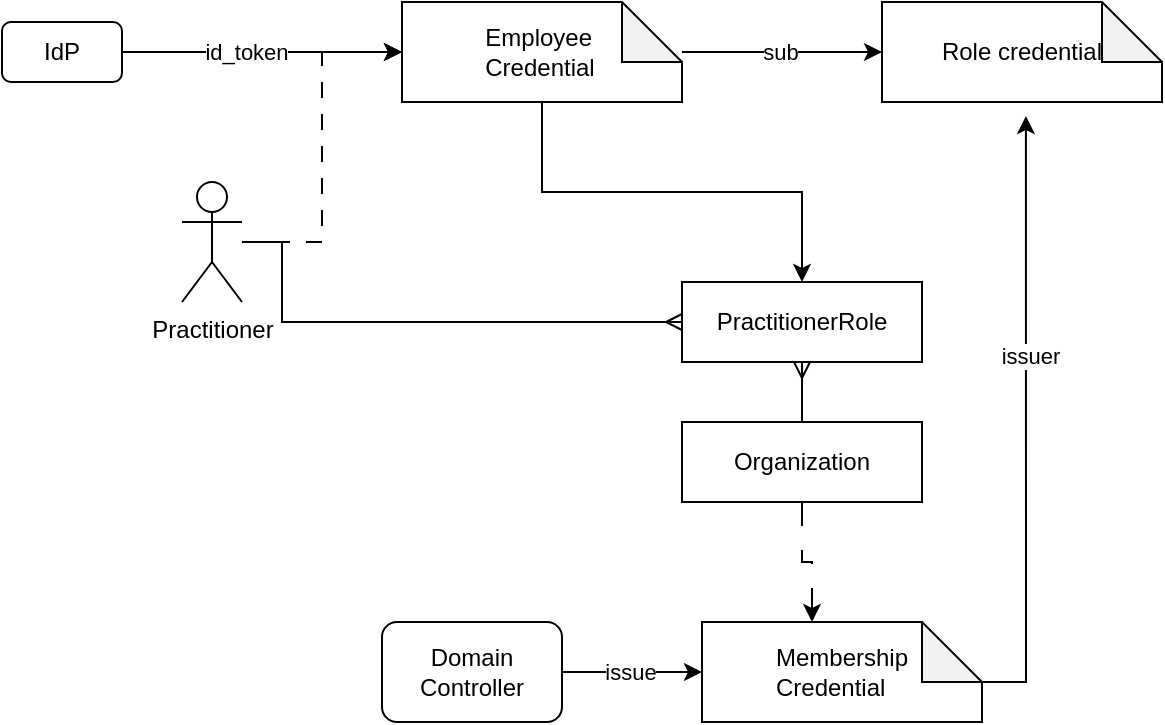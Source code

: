 <mxfile version="24.6.4" type="device">
  <diagram name="Page-1" id="JzOKHiW9dGkAq-V41V1e">
    <mxGraphModel dx="1818" dy="1158" grid="1" gridSize="10" guides="1" tooltips="1" connect="1" arrows="1" fold="1" page="1" pageScale="1" pageWidth="827" pageHeight="1169" math="0" shadow="0">
      <root>
        <mxCell id="0" />
        <mxCell id="1" parent="0" />
        <mxCell id="K7yHzfW4WV1s8q2YCmYE-11" style="edgeStyle=orthogonalEdgeStyle;rounded=0;orthogonalLoop=1;jettySize=auto;html=1;endArrow=ERmany;endFill=0;" edge="1" parent="1" source="K7yHzfW4WV1s8q2YCmYE-2" target="K7yHzfW4WV1s8q2YCmYE-5">
          <mxGeometry relative="1" as="geometry">
            <Array as="points">
              <mxPoint x="200" y="170" />
              <mxPoint x="200" y="210" />
            </Array>
          </mxGeometry>
        </mxCell>
        <mxCell id="K7yHzfW4WV1s8q2YCmYE-2" value="Practitioner" style="shape=umlActor;verticalLabelPosition=bottom;verticalAlign=top;html=1;outlineConnect=0;" vertex="1" parent="1">
          <mxGeometry x="150" y="140" width="30" height="60" as="geometry" />
        </mxCell>
        <mxCell id="K7yHzfW4WV1s8q2YCmYE-10" style="edgeStyle=orthogonalEdgeStyle;rounded=0;orthogonalLoop=1;jettySize=auto;html=1;entryX=0.5;entryY=0;entryDx=0;entryDy=0;" edge="1" parent="1" source="K7yHzfW4WV1s8q2YCmYE-3" target="K7yHzfW4WV1s8q2YCmYE-5">
          <mxGeometry relative="1" as="geometry" />
        </mxCell>
        <mxCell id="K7yHzfW4WV1s8q2YCmYE-3" value="&lt;div style=&quot;text-align: start;&quot;&gt;&lt;div&gt;Employee&amp;nbsp;&lt;/div&gt;&lt;div&gt;Credential&lt;/div&gt;&lt;div&gt;&lt;/div&gt;&lt;div&gt;&lt;/div&gt;&lt;/div&gt;&lt;div style=&quot;text-align: start;&quot;&gt;&lt;div&gt;&lt;/div&gt;&lt;/div&gt;" style="shape=note;whiteSpace=wrap;html=1;backgroundOutline=1;darkOpacity=0.05;" vertex="1" parent="1">
          <mxGeometry x="260" y="50" width="140" height="50" as="geometry" />
        </mxCell>
        <mxCell id="K7yHzfW4WV1s8q2YCmYE-5" value="&lt;div style=&quot;text-align: start;&quot;&gt;PractitionerRole&lt;/div&gt;&lt;div style=&quot;text-align: start;&quot;&gt;&lt;div&gt;&lt;/div&gt;&lt;/div&gt;" style="rounded=0;whiteSpace=wrap;html=1;" vertex="1" parent="1">
          <mxGeometry x="400" y="190" width="120" height="40" as="geometry" />
        </mxCell>
        <mxCell id="K7yHzfW4WV1s8q2YCmYE-13" style="edgeStyle=orthogonalEdgeStyle;rounded=0;orthogonalLoop=1;jettySize=auto;html=1;entryX=0.5;entryY=1;entryDx=0;entryDy=0;endArrow=ERmany;endFill=0;" edge="1" parent="1" source="K7yHzfW4WV1s8q2YCmYE-6" target="K7yHzfW4WV1s8q2YCmYE-5">
          <mxGeometry relative="1" as="geometry" />
        </mxCell>
        <mxCell id="K7yHzfW4WV1s8q2YCmYE-6" value="&lt;div style=&quot;text-align: start;&quot;&gt;Organization&lt;br&gt;&lt;/div&gt;&lt;div style=&quot;text-align: start;&quot;&gt;&lt;div&gt;&lt;/div&gt;&lt;/div&gt;" style="rounded=0;whiteSpace=wrap;html=1;" vertex="1" parent="1">
          <mxGeometry x="400" y="260" width="120" height="40" as="geometry" />
        </mxCell>
        <mxCell id="K7yHzfW4WV1s8q2YCmYE-17" style="edgeStyle=orthogonalEdgeStyle;rounded=0;orthogonalLoop=1;jettySize=auto;html=1;exitX=0;exitY=0;exitDx=140;exitDy=30;exitPerimeter=0;entryX=0.514;entryY=1.14;entryDx=0;entryDy=0;entryPerimeter=0;" edge="1" parent="1" source="K7yHzfW4WV1s8q2YCmYE-7" target="K7yHzfW4WV1s8q2YCmYE-14">
          <mxGeometry relative="1" as="geometry">
            <mxPoint x="550" y="110" as="targetPoint" />
            <mxPoint x="570" y="355" as="sourcePoint" />
          </mxGeometry>
        </mxCell>
        <mxCell id="K7yHzfW4WV1s8q2YCmYE-18" value="issuer" style="edgeLabel;html=1;align=center;verticalAlign=middle;resizable=0;points=[];" vertex="1" connectable="0" parent="K7yHzfW4WV1s8q2YCmYE-17">
          <mxGeometry x="0.217" y="-2" relative="1" as="geometry">
            <mxPoint as="offset" />
          </mxGeometry>
        </mxCell>
        <mxCell id="K7yHzfW4WV1s8q2YCmYE-7" value="&lt;div style=&quot;text-align: start;&quot;&gt;&lt;div&gt;Membership&lt;br&gt;&lt;/div&gt;&lt;div&gt;Credential&lt;/div&gt;&lt;div&gt;&lt;/div&gt;&lt;div&gt;&lt;/div&gt;&lt;/div&gt;&lt;div style=&quot;text-align: start;&quot;&gt;&lt;div&gt;&lt;/div&gt;&lt;/div&gt;" style="shape=note;whiteSpace=wrap;html=1;backgroundOutline=1;darkOpacity=0.05;" vertex="1" parent="1">
          <mxGeometry x="410" y="360" width="140" height="50" as="geometry" />
        </mxCell>
        <mxCell id="K7yHzfW4WV1s8q2YCmYE-8" style="edgeStyle=orthogonalEdgeStyle;rounded=0;orthogonalLoop=1;jettySize=auto;html=1;entryX=0;entryY=0;entryDx=55;entryDy=0;entryPerimeter=0;dashed=1;dashPattern=12 12;" edge="1" parent="1" source="K7yHzfW4WV1s8q2YCmYE-6" target="K7yHzfW4WV1s8q2YCmYE-7">
          <mxGeometry relative="1" as="geometry">
            <mxPoint x="640" y="330" as="targetPoint" />
          </mxGeometry>
        </mxCell>
        <mxCell id="K7yHzfW4WV1s8q2YCmYE-12" style="edgeStyle=orthogonalEdgeStyle;rounded=0;orthogonalLoop=1;jettySize=auto;html=1;entryX=0;entryY=0.5;entryDx=0;entryDy=0;entryPerimeter=0;dashed=1;dashPattern=8 8;" edge="1" parent="1" source="K7yHzfW4WV1s8q2YCmYE-2" target="K7yHzfW4WV1s8q2YCmYE-3">
          <mxGeometry relative="1" as="geometry" />
        </mxCell>
        <mxCell id="K7yHzfW4WV1s8q2YCmYE-14" value="&lt;div style=&quot;text-align: start;&quot;&gt;&lt;div&gt;Role credential&lt;/div&gt;&lt;div&gt;&lt;/div&gt;&lt;div&gt;&lt;/div&gt;&lt;/div&gt;&lt;div style=&quot;text-align: start;&quot;&gt;&lt;div&gt;&lt;/div&gt;&lt;/div&gt;" style="shape=note;whiteSpace=wrap;html=1;backgroundOutline=1;darkOpacity=0.05;" vertex="1" parent="1">
          <mxGeometry x="500" y="50" width="140" height="50" as="geometry" />
        </mxCell>
        <mxCell id="K7yHzfW4WV1s8q2YCmYE-19" style="edgeStyle=orthogonalEdgeStyle;rounded=0;orthogonalLoop=1;jettySize=auto;html=1;entryX=0;entryY=0.5;entryDx=0;entryDy=0;entryPerimeter=0;" edge="1" parent="1" source="K7yHzfW4WV1s8q2YCmYE-3" target="K7yHzfW4WV1s8q2YCmYE-14">
          <mxGeometry relative="1" as="geometry" />
        </mxCell>
        <mxCell id="K7yHzfW4WV1s8q2YCmYE-20" value="sub" style="edgeLabel;html=1;align=center;verticalAlign=middle;resizable=0;points=[];" vertex="1" connectable="0" parent="K7yHzfW4WV1s8q2YCmYE-19">
          <mxGeometry x="-0.025" relative="1" as="geometry">
            <mxPoint as="offset" />
          </mxGeometry>
        </mxCell>
        <mxCell id="K7yHzfW4WV1s8q2YCmYE-21" value="Domain&lt;div&gt;Controller&lt;/div&gt;" style="rounded=1;whiteSpace=wrap;html=1;" vertex="1" parent="1">
          <mxGeometry x="250" y="360" width="90" height="50" as="geometry" />
        </mxCell>
        <mxCell id="K7yHzfW4WV1s8q2YCmYE-22" style="edgeStyle=orthogonalEdgeStyle;rounded=0;orthogonalLoop=1;jettySize=auto;html=1;entryX=0;entryY=0.5;entryDx=0;entryDy=0;entryPerimeter=0;exitX=1;exitY=0.5;exitDx=0;exitDy=0;" edge="1" parent="1" source="K7yHzfW4WV1s8q2YCmYE-21" target="K7yHzfW4WV1s8q2YCmYE-7">
          <mxGeometry relative="1" as="geometry">
            <mxPoint x="400" y="355" as="sourcePoint" />
            <mxPoint x="570" y="355" as="targetPoint" />
          </mxGeometry>
        </mxCell>
        <mxCell id="K7yHzfW4WV1s8q2YCmYE-23" value="issue" style="edgeLabel;html=1;align=center;verticalAlign=middle;resizable=0;points=[];" vertex="1" connectable="0" parent="K7yHzfW4WV1s8q2YCmYE-22">
          <mxGeometry x="-0.035" relative="1" as="geometry">
            <mxPoint as="offset" />
          </mxGeometry>
        </mxCell>
        <mxCell id="K7yHzfW4WV1s8q2YCmYE-25" style="edgeStyle=orthogonalEdgeStyle;rounded=0;orthogonalLoop=1;jettySize=auto;html=1;" edge="1" parent="1" source="K7yHzfW4WV1s8q2YCmYE-24" target="K7yHzfW4WV1s8q2YCmYE-3">
          <mxGeometry relative="1" as="geometry" />
        </mxCell>
        <mxCell id="K7yHzfW4WV1s8q2YCmYE-27" value="id_token" style="edgeLabel;html=1;align=center;verticalAlign=middle;resizable=0;points=[];" vertex="1" connectable="0" parent="K7yHzfW4WV1s8q2YCmYE-25">
          <mxGeometry x="-0.114" relative="1" as="geometry">
            <mxPoint as="offset" />
          </mxGeometry>
        </mxCell>
        <mxCell id="K7yHzfW4WV1s8q2YCmYE-24" value="&lt;div&gt;IdP&lt;/div&gt;" style="rounded=1;whiteSpace=wrap;html=1;" vertex="1" parent="1">
          <mxGeometry x="60" y="60" width="60" height="30" as="geometry" />
        </mxCell>
      </root>
    </mxGraphModel>
  </diagram>
</mxfile>
